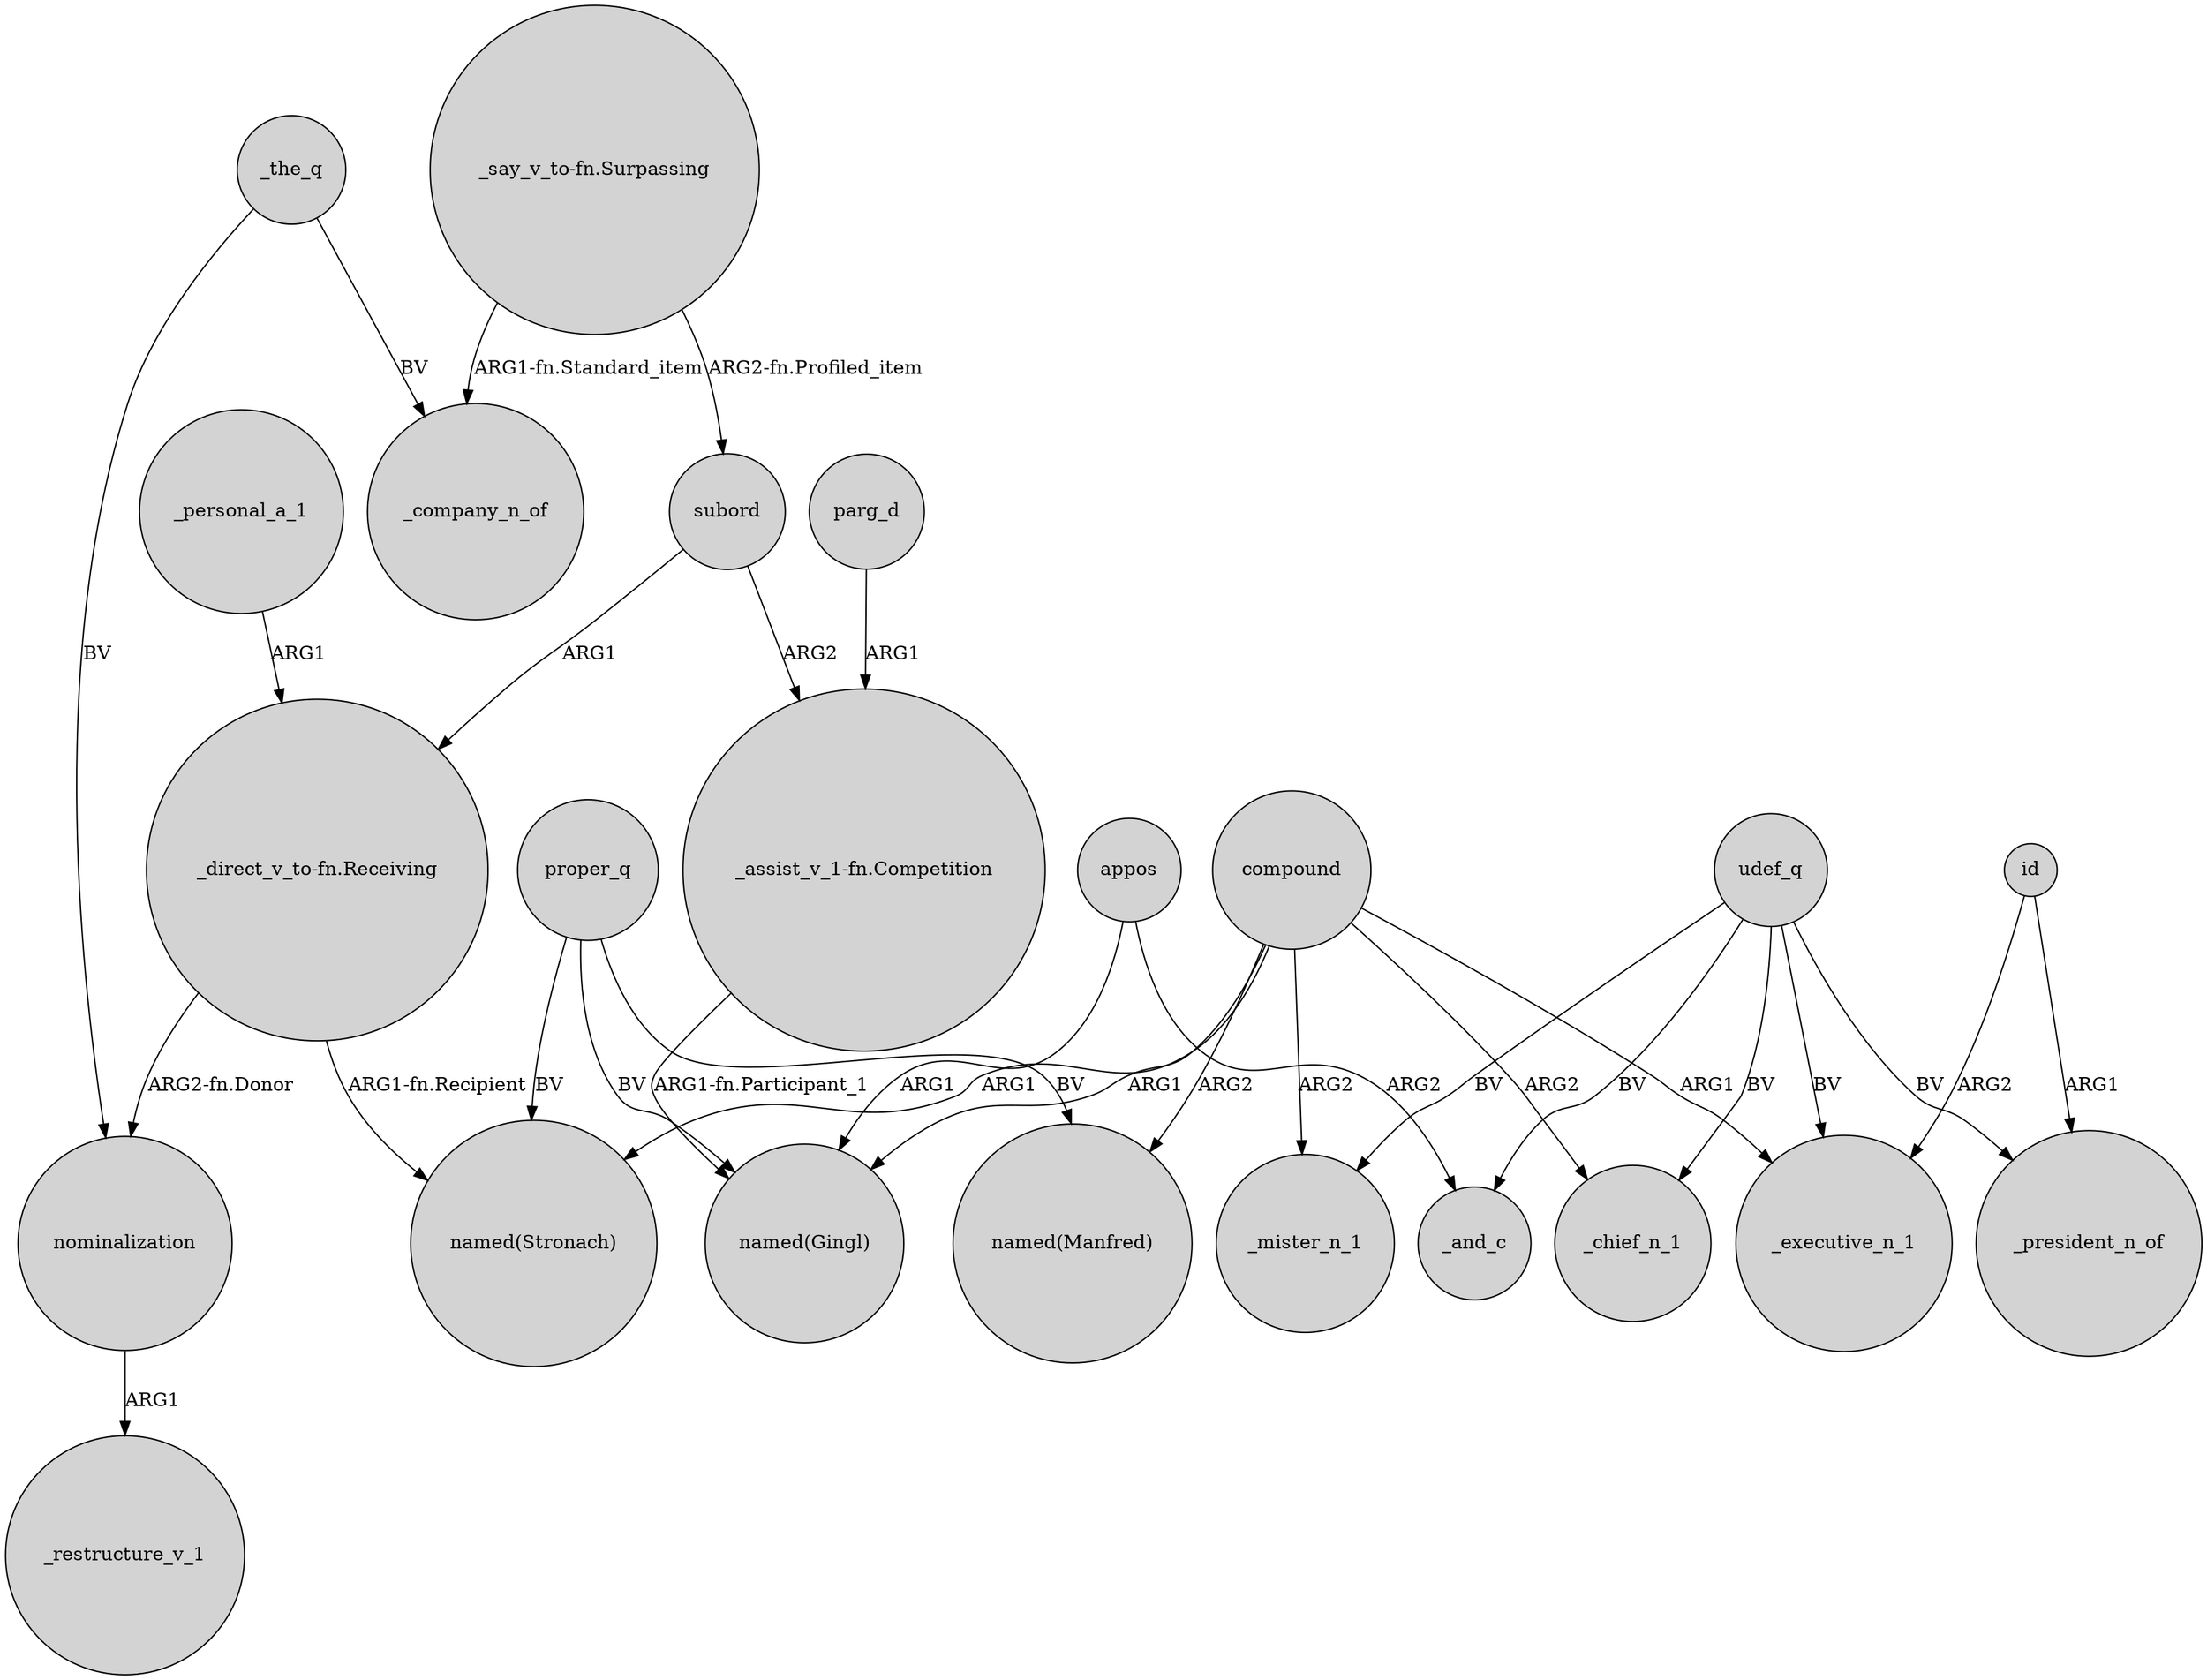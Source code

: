 digraph {
	node [shape=circle style=filled]
	"_direct_v_to-fn.Receiving" -> "named(Stronach)" [label="ARG1-fn.Recipient"]
	_the_q -> nominalization [label=BV]
	udef_q -> _president_n_of [label=BV]
	proper_q -> "named(Stronach)" [label=BV]
	compound -> _chief_n_1 [label=ARG2]
	proper_q -> "named(Gingl)" [label=BV]
	subord -> "_direct_v_to-fn.Receiving" [label=ARG1]
	compound -> "named(Manfred)" [label=ARG2]
	compound -> "named(Gingl)" [label=ARG1]
	udef_q -> _executive_n_1 [label=BV]
	"_direct_v_to-fn.Receiving" -> nominalization [label="ARG2-fn.Donor"]
	proper_q -> "named(Manfred)" [label=BV]
	"_say_v_to-fn.Surpassing" -> _company_n_of [label="ARG1-fn.Standard_item"]
	_personal_a_1 -> "_direct_v_to-fn.Receiving" [label=ARG1]
	udef_q -> _and_c [label=BV]
	udef_q -> _mister_n_1 [label=BV]
	compound -> "named(Stronach)" [label=ARG1]
	id -> _executive_n_1 [label=ARG2]
	subord -> "_assist_v_1-fn.Competition" [label=ARG2]
	id -> _president_n_of [label=ARG1]
	udef_q -> _chief_n_1 [label=BV]
	nominalization -> _restructure_v_1 [label=ARG1]
	compound -> _mister_n_1 [label=ARG2]
	appos -> _and_c [label=ARG2]
	appos -> "named(Gingl)" [label=ARG1]
	"_assist_v_1-fn.Competition" -> "named(Gingl)" [label="ARG1-fn.Participant_1"]
	parg_d -> "_assist_v_1-fn.Competition" [label=ARG1]
	compound -> _executive_n_1 [label=ARG1]
	_the_q -> _company_n_of [label=BV]
	"_say_v_to-fn.Surpassing" -> subord [label="ARG2-fn.Profiled_item"]
}
